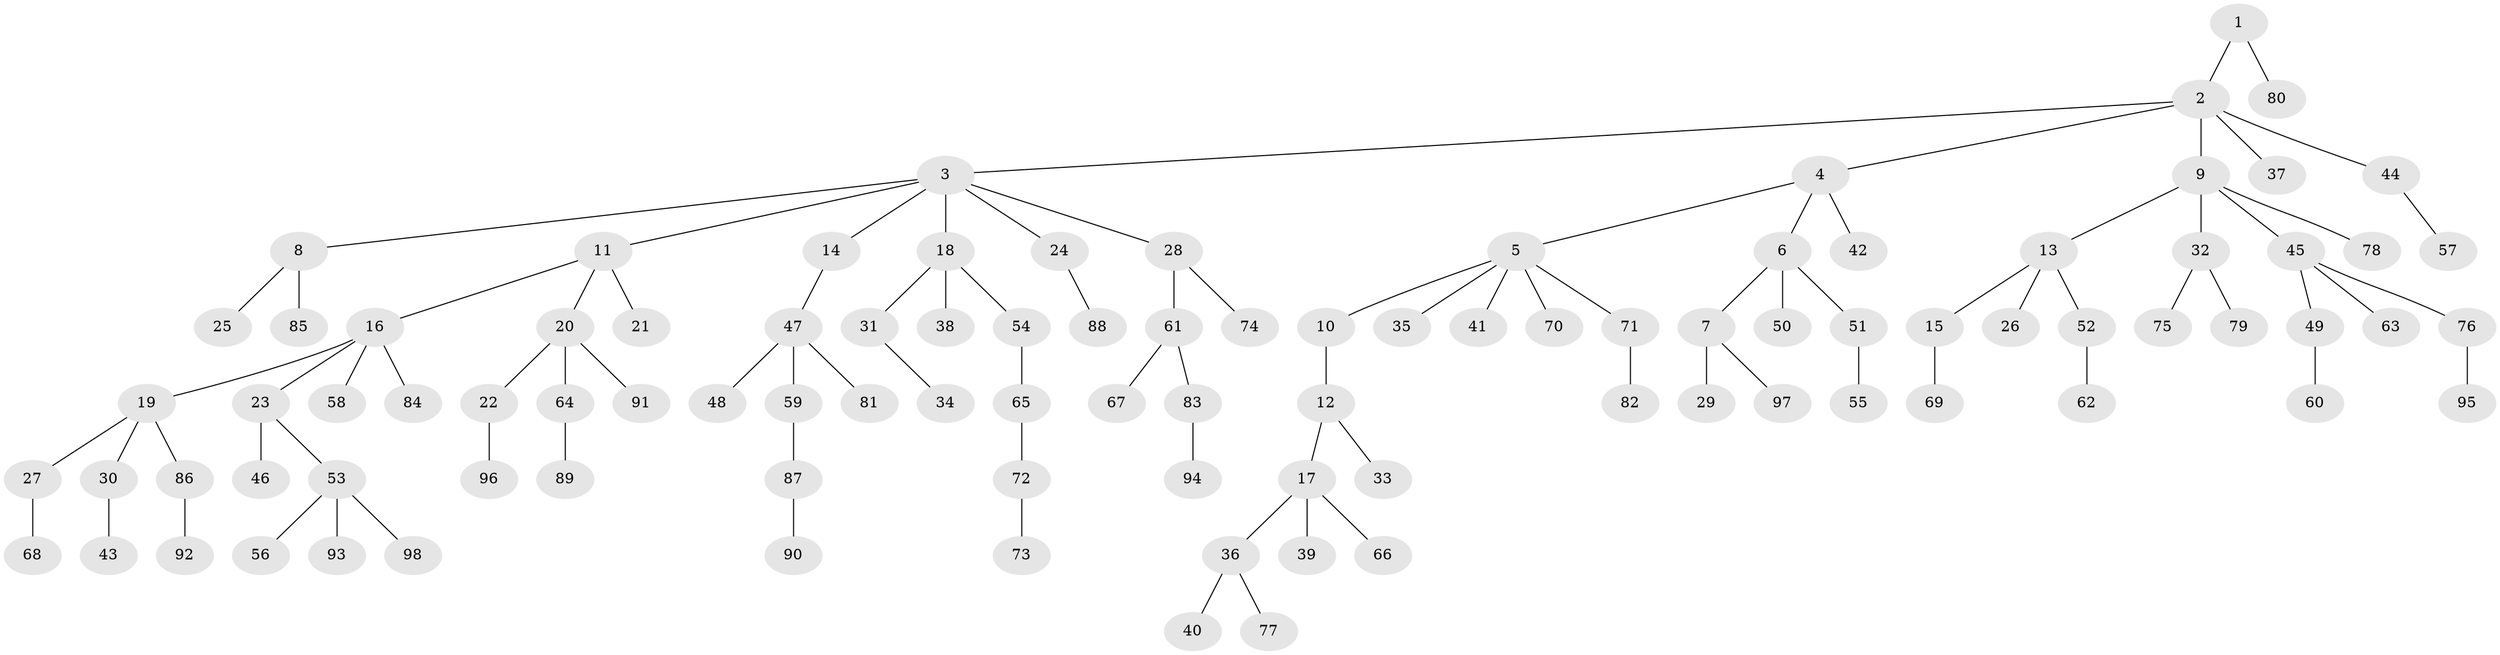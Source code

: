 // Generated by graph-tools (version 1.1) at 2025/15/03/09/25 04:15:40]
// undirected, 98 vertices, 97 edges
graph export_dot {
graph [start="1"]
  node [color=gray90,style=filled];
  1;
  2;
  3;
  4;
  5;
  6;
  7;
  8;
  9;
  10;
  11;
  12;
  13;
  14;
  15;
  16;
  17;
  18;
  19;
  20;
  21;
  22;
  23;
  24;
  25;
  26;
  27;
  28;
  29;
  30;
  31;
  32;
  33;
  34;
  35;
  36;
  37;
  38;
  39;
  40;
  41;
  42;
  43;
  44;
  45;
  46;
  47;
  48;
  49;
  50;
  51;
  52;
  53;
  54;
  55;
  56;
  57;
  58;
  59;
  60;
  61;
  62;
  63;
  64;
  65;
  66;
  67;
  68;
  69;
  70;
  71;
  72;
  73;
  74;
  75;
  76;
  77;
  78;
  79;
  80;
  81;
  82;
  83;
  84;
  85;
  86;
  87;
  88;
  89;
  90;
  91;
  92;
  93;
  94;
  95;
  96;
  97;
  98;
  1 -- 2;
  1 -- 80;
  2 -- 3;
  2 -- 4;
  2 -- 9;
  2 -- 37;
  2 -- 44;
  3 -- 8;
  3 -- 11;
  3 -- 14;
  3 -- 18;
  3 -- 24;
  3 -- 28;
  4 -- 5;
  4 -- 6;
  4 -- 42;
  5 -- 10;
  5 -- 35;
  5 -- 41;
  5 -- 70;
  5 -- 71;
  6 -- 7;
  6 -- 50;
  6 -- 51;
  7 -- 29;
  7 -- 97;
  8 -- 25;
  8 -- 85;
  9 -- 13;
  9 -- 32;
  9 -- 45;
  9 -- 78;
  10 -- 12;
  11 -- 16;
  11 -- 20;
  11 -- 21;
  12 -- 17;
  12 -- 33;
  13 -- 15;
  13 -- 26;
  13 -- 52;
  14 -- 47;
  15 -- 69;
  16 -- 19;
  16 -- 23;
  16 -- 58;
  16 -- 84;
  17 -- 36;
  17 -- 39;
  17 -- 66;
  18 -- 31;
  18 -- 38;
  18 -- 54;
  19 -- 27;
  19 -- 30;
  19 -- 86;
  20 -- 22;
  20 -- 64;
  20 -- 91;
  22 -- 96;
  23 -- 46;
  23 -- 53;
  24 -- 88;
  27 -- 68;
  28 -- 61;
  28 -- 74;
  30 -- 43;
  31 -- 34;
  32 -- 75;
  32 -- 79;
  36 -- 40;
  36 -- 77;
  44 -- 57;
  45 -- 49;
  45 -- 63;
  45 -- 76;
  47 -- 48;
  47 -- 59;
  47 -- 81;
  49 -- 60;
  51 -- 55;
  52 -- 62;
  53 -- 56;
  53 -- 93;
  53 -- 98;
  54 -- 65;
  59 -- 87;
  61 -- 67;
  61 -- 83;
  64 -- 89;
  65 -- 72;
  71 -- 82;
  72 -- 73;
  76 -- 95;
  83 -- 94;
  86 -- 92;
  87 -- 90;
}
